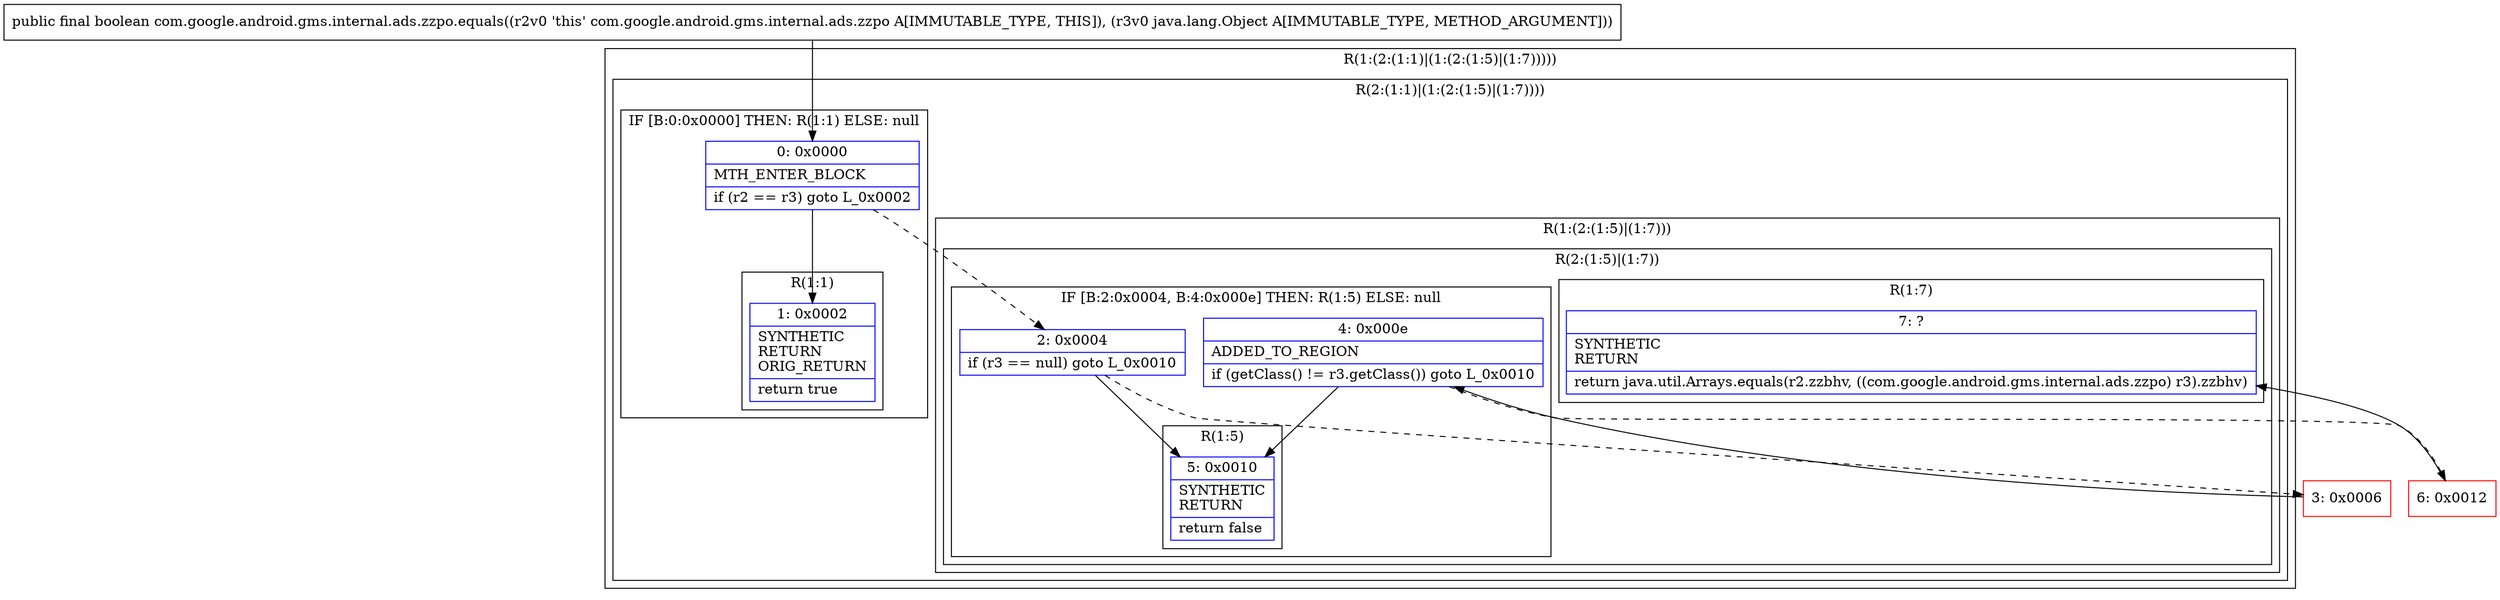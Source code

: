 digraph "CFG forcom.google.android.gms.internal.ads.zzpo.equals(Ljava\/lang\/Object;)Z" {
subgraph cluster_Region_2032542292 {
label = "R(1:(2:(1:1)|(1:(2:(1:5)|(1:7)))))";
node [shape=record,color=blue];
subgraph cluster_Region_1760125067 {
label = "R(2:(1:1)|(1:(2:(1:5)|(1:7))))";
node [shape=record,color=blue];
subgraph cluster_IfRegion_1728043013 {
label = "IF [B:0:0x0000] THEN: R(1:1) ELSE: null";
node [shape=record,color=blue];
Node_0 [shape=record,label="{0\:\ 0x0000|MTH_ENTER_BLOCK\l|if (r2 == r3) goto L_0x0002\l}"];
subgraph cluster_Region_912172895 {
label = "R(1:1)";
node [shape=record,color=blue];
Node_1 [shape=record,label="{1\:\ 0x0002|SYNTHETIC\lRETURN\lORIG_RETURN\l|return true\l}"];
}
}
subgraph cluster_Region_2116163394 {
label = "R(1:(2:(1:5)|(1:7)))";
node [shape=record,color=blue];
subgraph cluster_Region_1575800117 {
label = "R(2:(1:5)|(1:7))";
node [shape=record,color=blue];
subgraph cluster_IfRegion_1170934141 {
label = "IF [B:2:0x0004, B:4:0x000e] THEN: R(1:5) ELSE: null";
node [shape=record,color=blue];
Node_2 [shape=record,label="{2\:\ 0x0004|if (r3 == null) goto L_0x0010\l}"];
Node_4 [shape=record,label="{4\:\ 0x000e|ADDED_TO_REGION\l|if (getClass() != r3.getClass()) goto L_0x0010\l}"];
subgraph cluster_Region_107756228 {
label = "R(1:5)";
node [shape=record,color=blue];
Node_5 [shape=record,label="{5\:\ 0x0010|SYNTHETIC\lRETURN\l|return false\l}"];
}
}
subgraph cluster_Region_1754969420 {
label = "R(1:7)";
node [shape=record,color=blue];
Node_7 [shape=record,label="{7\:\ ?|SYNTHETIC\lRETURN\l|return java.util.Arrays.equals(r2.zzbhv, ((com.google.android.gms.internal.ads.zzpo) r3).zzbhv)\l}"];
}
}
}
}
}
Node_3 [shape=record,color=red,label="{3\:\ 0x0006}"];
Node_6 [shape=record,color=red,label="{6\:\ 0x0012}"];
MethodNode[shape=record,label="{public final boolean com.google.android.gms.internal.ads.zzpo.equals((r2v0 'this' com.google.android.gms.internal.ads.zzpo A[IMMUTABLE_TYPE, THIS]), (r3v0 java.lang.Object A[IMMUTABLE_TYPE, METHOD_ARGUMENT])) }"];
MethodNode -> Node_0;
Node_0 -> Node_1;
Node_0 -> Node_2[style=dashed];
Node_2 -> Node_3[style=dashed];
Node_2 -> Node_5;
Node_4 -> Node_5;
Node_4 -> Node_6[style=dashed];
Node_3 -> Node_4;
Node_6 -> Node_7;
}

